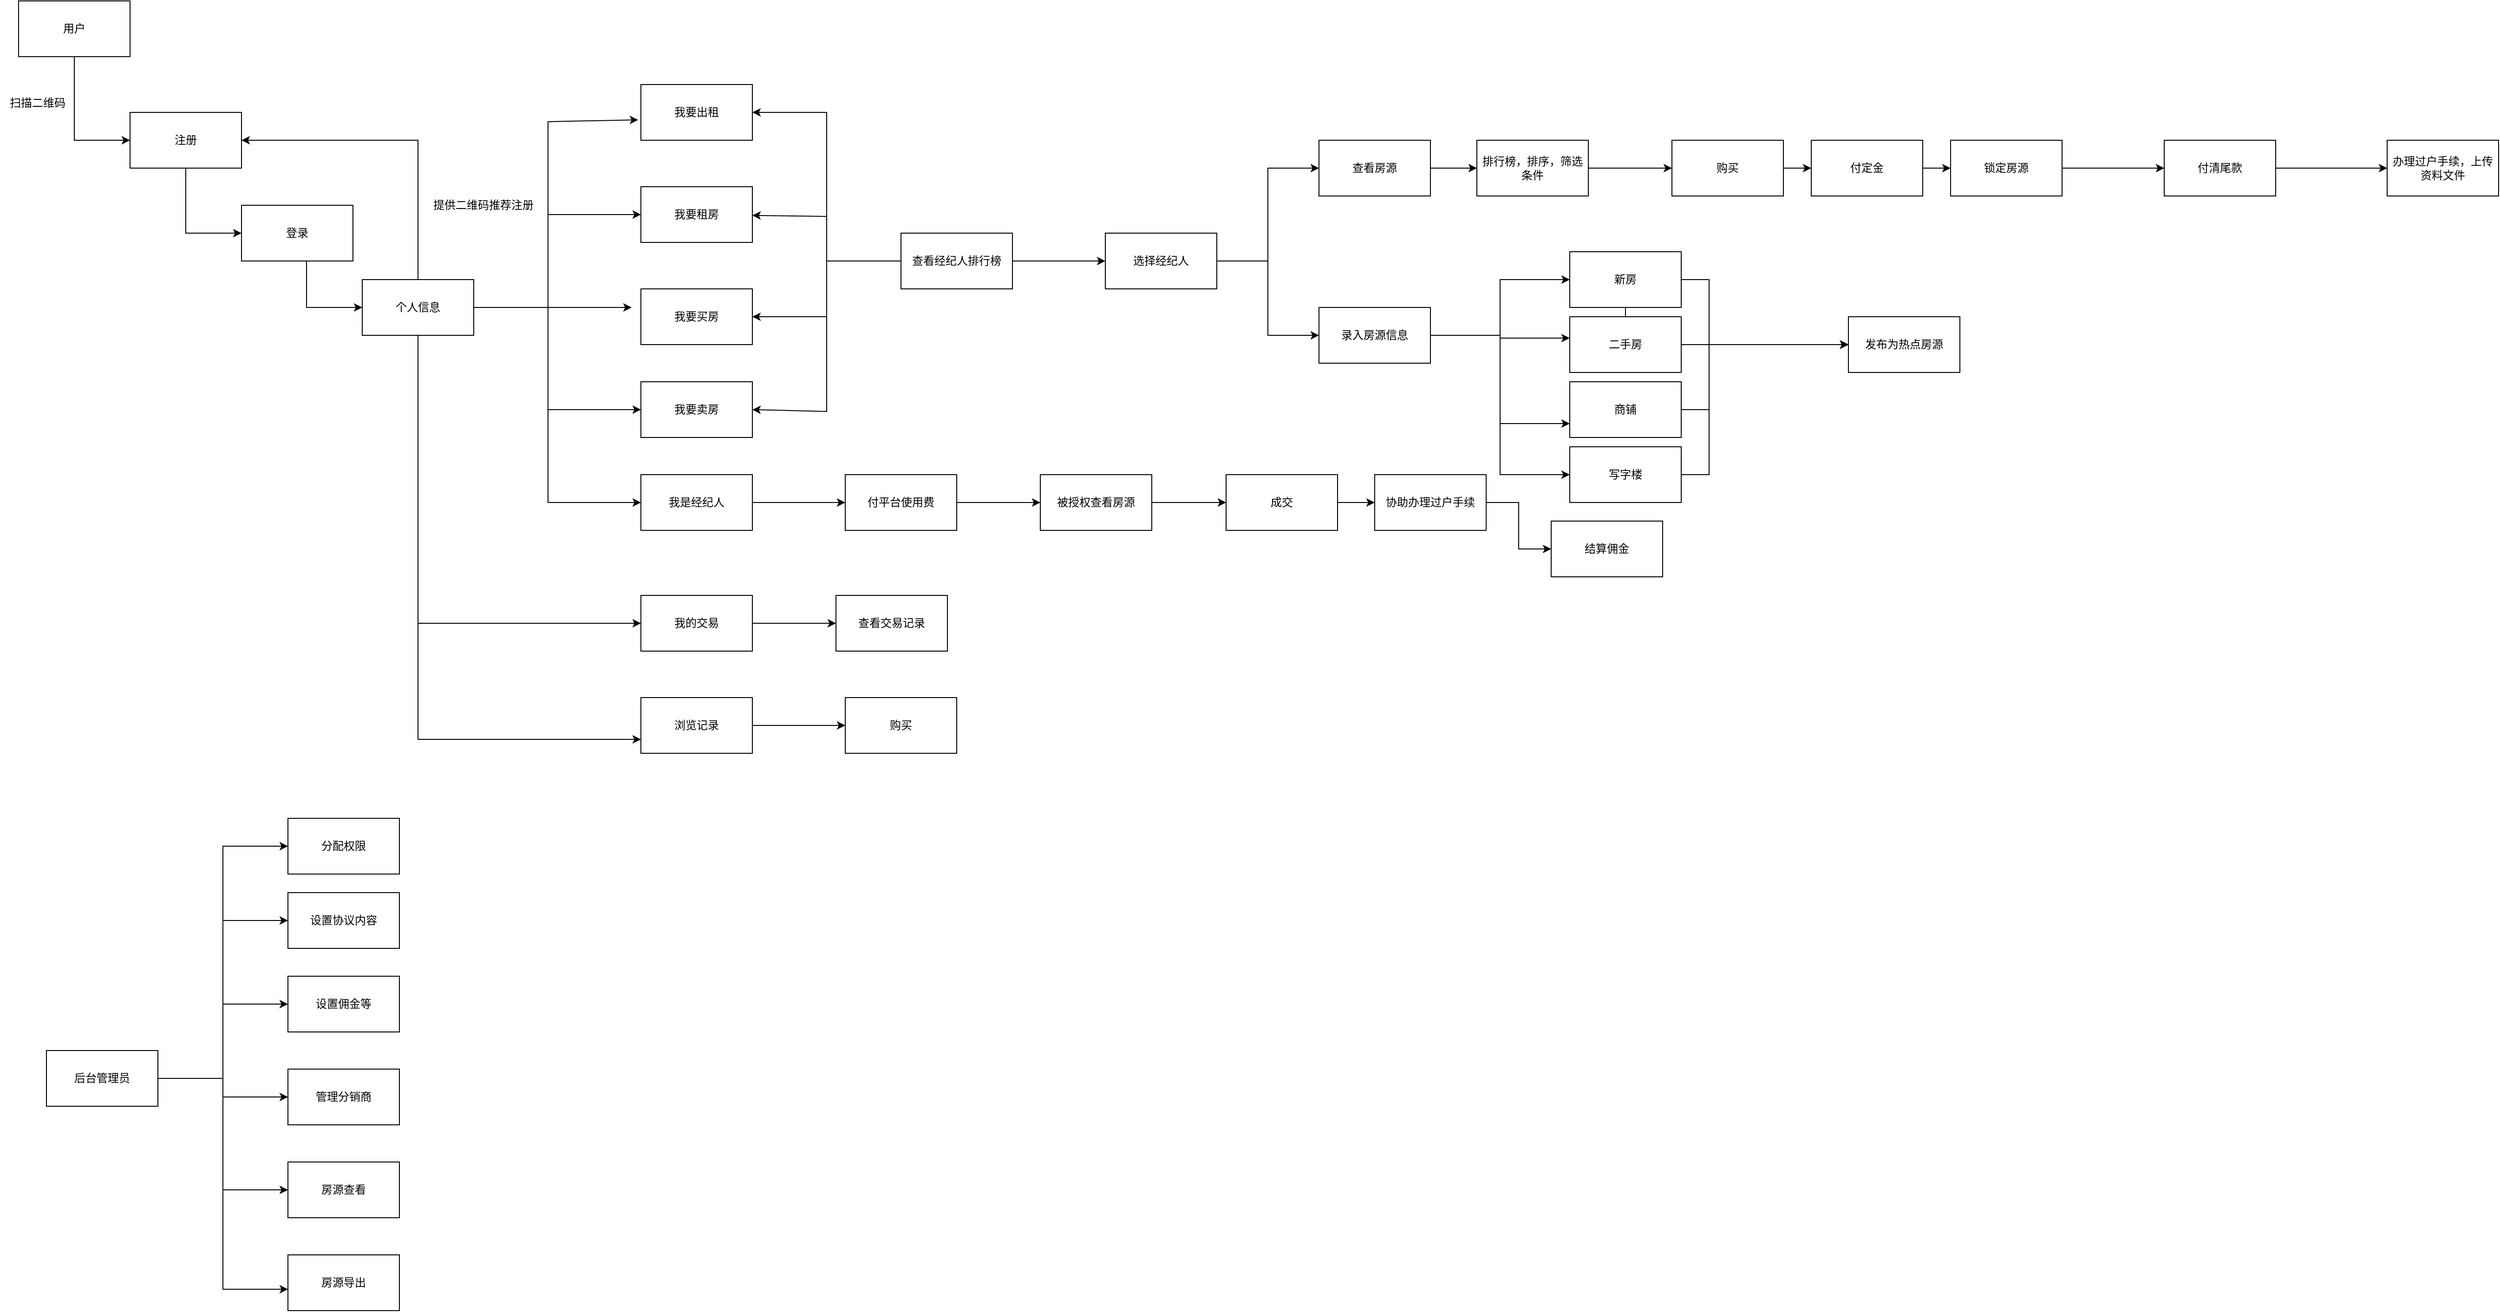 <mxfile version="18.0.7" type="github"><diagram name="Page-1" id="42789a77-a242-8287-6e28-9cd8cfd52e62"><mxGraphModel dx="1422" dy="762" grid="1" gridSize="10" guides="1" tooltips="1" connect="1" arrows="1" fold="1" page="1" pageScale="1" pageWidth="1100" pageHeight="850" background="none" math="0" shadow="0"><root><mxCell id="0"/><mxCell id="1" parent="0"/><mxCell id="OH6LBm1f57ZeQkvGTJYs-1" value="用户" style="rounded=0;whiteSpace=wrap;html=1;" vertex="1" parent="1"><mxGeometry x="130" y="40" width="120" height="60" as="geometry"/></mxCell><mxCell id="OH6LBm1f57ZeQkvGTJYs-2" value="注册" style="rounded=0;whiteSpace=wrap;html=1;" vertex="1" parent="1"><mxGeometry x="250" y="160" width="120" height="60" as="geometry"/></mxCell><mxCell id="OH6LBm1f57ZeQkvGTJYs-3" value="登录" style="rounded=0;whiteSpace=wrap;html=1;" vertex="1" parent="1"><mxGeometry x="370" y="260" width="120" height="60" as="geometry"/></mxCell><mxCell id="OH6LBm1f57ZeQkvGTJYs-4" value="" style="endArrow=classic;html=1;rounded=0;entryX=0;entryY=0.5;entryDx=0;entryDy=0;" edge="1" parent="1" source="OH6LBm1f57ZeQkvGTJYs-1" target="OH6LBm1f57ZeQkvGTJYs-2"><mxGeometry width="50" height="50" relative="1" as="geometry"><mxPoint x="520" y="420" as="sourcePoint"/><mxPoint x="570" y="370" as="targetPoint"/><Array as="points"><mxPoint x="190" y="190"/></Array></mxGeometry></mxCell><mxCell id="OH6LBm1f57ZeQkvGTJYs-5" value="扫描二维码" style="text;html=1;align=center;verticalAlign=middle;resizable=0;points=[];autosize=1;strokeColor=none;fillColor=none;" vertex="1" parent="1"><mxGeometry x="110" y="140" width="80" height="20" as="geometry"/></mxCell><mxCell id="OH6LBm1f57ZeQkvGTJYs-6" value="" style="endArrow=classic;html=1;rounded=0;entryX=0;entryY=0.5;entryDx=0;entryDy=0;" edge="1" parent="1" target="OH6LBm1f57ZeQkvGTJYs-3"><mxGeometry width="50" height="50" relative="1" as="geometry"><mxPoint x="310" y="220" as="sourcePoint"/><mxPoint x="370" y="310" as="targetPoint"/><Array as="points"><mxPoint x="310" y="290"/></Array></mxGeometry></mxCell><mxCell id="OH6LBm1f57ZeQkvGTJYs-7" value="" style="endArrow=classic;html=1;rounded=0;exitX=0.5;exitY=0;exitDx=0;exitDy=0;entryX=1;entryY=0.5;entryDx=0;entryDy=0;" edge="1" parent="1" source="OH6LBm1f57ZeQkvGTJYs-9" target="OH6LBm1f57ZeQkvGTJYs-2"><mxGeometry width="50" height="50" relative="1" as="geometry"><mxPoint x="520" y="420" as="sourcePoint"/><mxPoint x="570" y="370" as="targetPoint"/><Array as="points"><mxPoint x="560" y="190"/><mxPoint x="430" y="190"/></Array></mxGeometry></mxCell><mxCell id="OH6LBm1f57ZeQkvGTJYs-8" value="提供二维码推荐注册" style="text;html=1;align=center;verticalAlign=middle;resizable=0;points=[];autosize=1;strokeColor=none;fillColor=none;" vertex="1" parent="1"><mxGeometry x="570" y="250" width="120" height="20" as="geometry"/></mxCell><mxCell id="OH6LBm1f57ZeQkvGTJYs-70" style="edgeStyle=orthogonalEdgeStyle;rounded=0;orthogonalLoop=1;jettySize=auto;html=1;entryX=0;entryY=0.5;entryDx=0;entryDy=0;" edge="1" parent="1" source="OH6LBm1f57ZeQkvGTJYs-9" target="OH6LBm1f57ZeQkvGTJYs-69"><mxGeometry relative="1" as="geometry"><Array as="points"><mxPoint x="560" y="710"/></Array></mxGeometry></mxCell><mxCell id="OH6LBm1f57ZeQkvGTJYs-73" style="edgeStyle=orthogonalEdgeStyle;rounded=0;orthogonalLoop=1;jettySize=auto;html=1;entryX=0;entryY=0.75;entryDx=0;entryDy=0;" edge="1" parent="1" source="OH6LBm1f57ZeQkvGTJYs-9" target="OH6LBm1f57ZeQkvGTJYs-72"><mxGeometry relative="1" as="geometry"><Array as="points"><mxPoint x="560" y="835"/></Array></mxGeometry></mxCell><mxCell id="OH6LBm1f57ZeQkvGTJYs-9" value="个人信息" style="rounded=0;whiteSpace=wrap;html=1;" vertex="1" parent="1"><mxGeometry x="500" y="340" width="120" height="60" as="geometry"/></mxCell><mxCell id="OH6LBm1f57ZeQkvGTJYs-10" value="" style="endArrow=classic;html=1;rounded=0;entryX=0;entryY=0.5;entryDx=0;entryDy=0;" edge="1" parent="1" target="OH6LBm1f57ZeQkvGTJYs-9"><mxGeometry width="50" height="50" relative="1" as="geometry"><mxPoint x="440" y="320" as="sourcePoint"/><mxPoint x="500" y="390" as="targetPoint"/><Array as="points"><mxPoint x="440" y="370"/><mxPoint x="470" y="370"/></Array></mxGeometry></mxCell><mxCell id="OH6LBm1f57ZeQkvGTJYs-11" value="我要出租" style="rounded=0;whiteSpace=wrap;html=1;" vertex="1" parent="1"><mxGeometry x="800" y="130" width="120" height="60" as="geometry"/></mxCell><mxCell id="OH6LBm1f57ZeQkvGTJYs-12" value="我要租房" style="rounded=0;whiteSpace=wrap;html=1;" vertex="1" parent="1"><mxGeometry x="800" y="240" width="120" height="60" as="geometry"/></mxCell><mxCell id="OH6LBm1f57ZeQkvGTJYs-13" value="我要买房" style="rounded=0;whiteSpace=wrap;html=1;" vertex="1" parent="1"><mxGeometry x="800" y="350" width="120" height="60" as="geometry"/></mxCell><mxCell id="OH6LBm1f57ZeQkvGTJYs-14" value="我要卖房" style="rounded=0;whiteSpace=wrap;html=1;" vertex="1" parent="1"><mxGeometry x="800" y="450" width="120" height="60" as="geometry"/></mxCell><mxCell id="OH6LBm1f57ZeQkvGTJYs-61" style="edgeStyle=orthogonalEdgeStyle;rounded=0;orthogonalLoop=1;jettySize=auto;html=1;entryX=0;entryY=0.5;entryDx=0;entryDy=0;" edge="1" parent="1" source="OH6LBm1f57ZeQkvGTJYs-15" target="OH6LBm1f57ZeQkvGTJYs-59"><mxGeometry relative="1" as="geometry"><mxPoint x="1010" y="580" as="targetPoint"/></mxGeometry></mxCell><mxCell id="OH6LBm1f57ZeQkvGTJYs-15" value="我是经纪人" style="rounded=0;whiteSpace=wrap;html=1;" vertex="1" parent="1"><mxGeometry x="800" y="550" width="120" height="60" as="geometry"/></mxCell><mxCell id="OH6LBm1f57ZeQkvGTJYs-16" value="" style="endArrow=classic;html=1;rounded=0;exitX=1;exitY=0.5;exitDx=0;exitDy=0;" edge="1" parent="1" source="OH6LBm1f57ZeQkvGTJYs-9"><mxGeometry width="50" height="50" relative="1" as="geometry"><mxPoint x="630" y="400" as="sourcePoint"/><mxPoint x="790" y="370" as="targetPoint"/><Array as="points"/></mxGeometry></mxCell><mxCell id="OH6LBm1f57ZeQkvGTJYs-17" value="" style="endArrow=classic;html=1;rounded=0;entryX=-0.025;entryY=0.633;entryDx=0;entryDy=0;entryPerimeter=0;" edge="1" parent="1" target="OH6LBm1f57ZeQkvGTJYs-11"><mxGeometry width="50" height="50" relative="1" as="geometry"><mxPoint x="700" y="370" as="sourcePoint"/><mxPoint x="800" y="380" as="targetPoint"/><Array as="points"><mxPoint x="700" y="170"/></Array></mxGeometry></mxCell><mxCell id="OH6LBm1f57ZeQkvGTJYs-18" value="" style="endArrow=classic;html=1;rounded=0;entryX=0;entryY=0.5;entryDx=0;entryDy=0;" edge="1" parent="1" target="OH6LBm1f57ZeQkvGTJYs-12"><mxGeometry width="50" height="50" relative="1" as="geometry"><mxPoint x="700" y="360" as="sourcePoint"/><mxPoint x="807" y="177.98" as="targetPoint"/><Array as="points"><mxPoint x="700" y="270"/></Array></mxGeometry></mxCell><mxCell id="OH6LBm1f57ZeQkvGTJYs-19" value="" style="endArrow=classic;html=1;rounded=0;entryX=0;entryY=0.5;entryDx=0;entryDy=0;" edge="1" parent="1" target="OH6LBm1f57ZeQkvGTJYs-15"><mxGeometry width="50" height="50" relative="1" as="geometry"><mxPoint x="700" y="370" as="sourcePoint"/><mxPoint x="807" y="177.98" as="targetPoint"/><Array as="points"><mxPoint x="700" y="580"/></Array></mxGeometry></mxCell><mxCell id="OH6LBm1f57ZeQkvGTJYs-20" value="" style="endArrow=classic;html=1;rounded=0;entryX=0;entryY=0.5;entryDx=0;entryDy=0;" edge="1" parent="1" target="OH6LBm1f57ZeQkvGTJYs-14"><mxGeometry width="50" height="50" relative="1" as="geometry"><mxPoint x="700" y="370" as="sourcePoint"/><mxPoint x="810" y="280" as="targetPoint"/><Array as="points"><mxPoint x="700" y="480"/></Array></mxGeometry></mxCell><mxCell id="OH6LBm1f57ZeQkvGTJYs-28" style="edgeStyle=orthogonalEdgeStyle;rounded=0;orthogonalLoop=1;jettySize=auto;html=1;entryX=0;entryY=0.5;entryDx=0;entryDy=0;" edge="1" parent="1" source="OH6LBm1f57ZeQkvGTJYs-21" target="OH6LBm1f57ZeQkvGTJYs-27"><mxGeometry relative="1" as="geometry"/></mxCell><mxCell id="OH6LBm1f57ZeQkvGTJYs-21" value="查看经纪人排行榜" style="rounded=0;whiteSpace=wrap;html=1;" vertex="1" parent="1"><mxGeometry x="1080" y="290" width="120" height="60" as="geometry"/></mxCell><mxCell id="OH6LBm1f57ZeQkvGTJYs-23" value="" style="endArrow=classic;html=1;rounded=0;exitX=0;exitY=0.5;exitDx=0;exitDy=0;entryX=1;entryY=0.5;entryDx=0;entryDy=0;" edge="1" parent="1" source="OH6LBm1f57ZeQkvGTJYs-21" target="OH6LBm1f57ZeQkvGTJYs-13"><mxGeometry width="50" height="50" relative="1" as="geometry"><mxPoint x="920" y="372.02" as="sourcePoint"/><mxPoint x="930" y="390" as="targetPoint"/><Array as="points"><mxPoint x="1000" y="320"/><mxPoint x="1000" y="380"/></Array></mxGeometry></mxCell><mxCell id="OH6LBm1f57ZeQkvGTJYs-24" value="" style="endArrow=classic;html=1;rounded=0;entryX=1;entryY=0.5;entryDx=0;entryDy=0;" edge="1" parent="1" target="OH6LBm1f57ZeQkvGTJYs-11"><mxGeometry width="50" height="50" relative="1" as="geometry"><mxPoint x="1000" y="372.02" as="sourcePoint"/><mxPoint x="1097" y="170.0" as="targetPoint"/><Array as="points"><mxPoint x="1000" y="160"/></Array></mxGeometry></mxCell><mxCell id="OH6LBm1f57ZeQkvGTJYs-25" value="" style="endArrow=classic;html=1;rounded=0;" edge="1" parent="1" target="OH6LBm1f57ZeQkvGTJYs-12"><mxGeometry width="50" height="50" relative="1" as="geometry"><mxPoint x="1000" y="362.02" as="sourcePoint"/><mxPoint x="1100" y="272.02" as="targetPoint"/><Array as="points"><mxPoint x="1000" y="272.02"/></Array></mxGeometry></mxCell><mxCell id="OH6LBm1f57ZeQkvGTJYs-26" value="" style="endArrow=classic;html=1;rounded=0;entryX=1;entryY=0.5;entryDx=0;entryDy=0;" edge="1" parent="1" target="OH6LBm1f57ZeQkvGTJYs-14"><mxGeometry width="50" height="50" relative="1" as="geometry"><mxPoint x="1000" y="372.02" as="sourcePoint"/><mxPoint x="1100" y="482.02" as="targetPoint"/><Array as="points"><mxPoint x="1000" y="482.02"/></Array></mxGeometry></mxCell><mxCell id="OH6LBm1f57ZeQkvGTJYs-31" style="edgeStyle=orthogonalEdgeStyle;rounded=0;orthogonalLoop=1;jettySize=auto;html=1;entryX=0;entryY=0.5;entryDx=0;entryDy=0;" edge="1" parent="1" source="OH6LBm1f57ZeQkvGTJYs-27" target="OH6LBm1f57ZeQkvGTJYs-30"><mxGeometry relative="1" as="geometry"/></mxCell><mxCell id="OH6LBm1f57ZeQkvGTJYs-32" style="edgeStyle=orthogonalEdgeStyle;rounded=0;orthogonalLoop=1;jettySize=auto;html=1;entryX=0;entryY=0.5;entryDx=0;entryDy=0;" edge="1" parent="1" source="OH6LBm1f57ZeQkvGTJYs-27" target="OH6LBm1f57ZeQkvGTJYs-29"><mxGeometry relative="1" as="geometry"/></mxCell><mxCell id="OH6LBm1f57ZeQkvGTJYs-27" value="选择经纪人" style="rounded=0;whiteSpace=wrap;html=1;" vertex="1" parent="1"><mxGeometry x="1300" y="290" width="120" height="60" as="geometry"/></mxCell><mxCell id="OH6LBm1f57ZeQkvGTJYs-34" style="edgeStyle=orthogonalEdgeStyle;rounded=0;orthogonalLoop=1;jettySize=auto;html=1;entryX=0;entryY=0.5;entryDx=0;entryDy=0;" edge="1" parent="1" source="OH6LBm1f57ZeQkvGTJYs-57" target="OH6LBm1f57ZeQkvGTJYs-33"><mxGeometry relative="1" as="geometry"><mxPoint x="1890" y="220" as="sourcePoint"/></mxGeometry></mxCell><mxCell id="OH6LBm1f57ZeQkvGTJYs-58" style="edgeStyle=orthogonalEdgeStyle;rounded=0;orthogonalLoop=1;jettySize=auto;html=1;entryX=0;entryY=0.5;entryDx=0;entryDy=0;" edge="1" parent="1" source="OH6LBm1f57ZeQkvGTJYs-29" target="OH6LBm1f57ZeQkvGTJYs-57"><mxGeometry relative="1" as="geometry"/></mxCell><mxCell id="OH6LBm1f57ZeQkvGTJYs-29" value="查看房源" style="rounded=0;whiteSpace=wrap;html=1;" vertex="1" parent="1"><mxGeometry x="1530" y="190" width="120" height="60" as="geometry"/></mxCell><mxCell id="OH6LBm1f57ZeQkvGTJYs-44" style="edgeStyle=orthogonalEdgeStyle;rounded=0;orthogonalLoop=1;jettySize=auto;html=1;entryX=0;entryY=0.383;entryDx=0;entryDy=0;entryPerimeter=0;" edge="1" parent="1" source="OH6LBm1f57ZeQkvGTJYs-30" target="OH6LBm1f57ZeQkvGTJYs-46"><mxGeometry relative="1" as="geometry"><mxPoint x="1750" y="400" as="targetPoint"/></mxGeometry></mxCell><mxCell id="OH6LBm1f57ZeQkvGTJYs-49" style="edgeStyle=orthogonalEdgeStyle;rounded=0;orthogonalLoop=1;jettySize=auto;html=1;entryX=0;entryY=0.5;entryDx=0;entryDy=0;" edge="1" parent="1" source="OH6LBm1f57ZeQkvGTJYs-30" target="OH6LBm1f57ZeQkvGTJYs-45"><mxGeometry relative="1" as="geometry"/></mxCell><mxCell id="OH6LBm1f57ZeQkvGTJYs-50" style="edgeStyle=orthogonalEdgeStyle;rounded=0;orthogonalLoop=1;jettySize=auto;html=1;entryX=0;entryY=0.75;entryDx=0;entryDy=0;" edge="1" parent="1" source="OH6LBm1f57ZeQkvGTJYs-30" target="OH6LBm1f57ZeQkvGTJYs-47"><mxGeometry relative="1" as="geometry"/></mxCell><mxCell id="OH6LBm1f57ZeQkvGTJYs-51" style="edgeStyle=orthogonalEdgeStyle;rounded=0;orthogonalLoop=1;jettySize=auto;html=1;entryX=0;entryY=0.5;entryDx=0;entryDy=0;" edge="1" parent="1" source="OH6LBm1f57ZeQkvGTJYs-30" target="OH6LBm1f57ZeQkvGTJYs-48"><mxGeometry relative="1" as="geometry"/></mxCell><mxCell id="OH6LBm1f57ZeQkvGTJYs-30" value="录入房源信息" style="rounded=0;whiteSpace=wrap;html=1;" vertex="1" parent="1"><mxGeometry x="1530" y="370" width="120" height="60" as="geometry"/></mxCell><mxCell id="OH6LBm1f57ZeQkvGTJYs-36" style="edgeStyle=orthogonalEdgeStyle;rounded=0;orthogonalLoop=1;jettySize=auto;html=1;entryX=0;entryY=0.5;entryDx=0;entryDy=0;" edge="1" parent="1" source="OH6LBm1f57ZeQkvGTJYs-33" target="OH6LBm1f57ZeQkvGTJYs-35"><mxGeometry relative="1" as="geometry"/></mxCell><mxCell id="OH6LBm1f57ZeQkvGTJYs-33" value="购买" style="rounded=0;whiteSpace=wrap;html=1;" vertex="1" parent="1"><mxGeometry x="1910" y="190" width="120" height="60" as="geometry"/></mxCell><mxCell id="OH6LBm1f57ZeQkvGTJYs-39" style="edgeStyle=orthogonalEdgeStyle;rounded=0;orthogonalLoop=1;jettySize=auto;html=1;entryX=0;entryY=0.5;entryDx=0;entryDy=0;" edge="1" parent="1" source="OH6LBm1f57ZeQkvGTJYs-35" target="OH6LBm1f57ZeQkvGTJYs-37"><mxGeometry relative="1" as="geometry"/></mxCell><mxCell id="OH6LBm1f57ZeQkvGTJYs-35" value="付定金" style="rounded=0;whiteSpace=wrap;html=1;" vertex="1" parent="1"><mxGeometry x="2060" y="190" width="120" height="60" as="geometry"/></mxCell><mxCell id="OH6LBm1f57ZeQkvGTJYs-42" style="edgeStyle=orthogonalEdgeStyle;rounded=0;orthogonalLoop=1;jettySize=auto;html=1;entryX=0;entryY=0.5;entryDx=0;entryDy=0;" edge="1" parent="1" source="OH6LBm1f57ZeQkvGTJYs-37" target="OH6LBm1f57ZeQkvGTJYs-40"><mxGeometry relative="1" as="geometry"/></mxCell><mxCell id="OH6LBm1f57ZeQkvGTJYs-37" value="锁定房源" style="rounded=0;whiteSpace=wrap;html=1;" vertex="1" parent="1"><mxGeometry x="2210" y="190" width="120" height="60" as="geometry"/></mxCell><mxCell id="OH6LBm1f57ZeQkvGTJYs-38" value="发布为热点房源" style="rounded=0;whiteSpace=wrap;html=1;" vertex="1" parent="1"><mxGeometry x="2100" y="380" width="120" height="60" as="geometry"/></mxCell><mxCell id="OH6LBm1f57ZeQkvGTJYs-43" style="edgeStyle=orthogonalEdgeStyle;rounded=0;orthogonalLoop=1;jettySize=auto;html=1;entryX=0;entryY=0.5;entryDx=0;entryDy=0;" edge="1" parent="1" source="OH6LBm1f57ZeQkvGTJYs-40" target="OH6LBm1f57ZeQkvGTJYs-41"><mxGeometry relative="1" as="geometry"/></mxCell><mxCell id="OH6LBm1f57ZeQkvGTJYs-40" value="付清尾款" style="rounded=0;whiteSpace=wrap;html=1;" vertex="1" parent="1"><mxGeometry x="2440" y="190" width="120" height="60" as="geometry"/></mxCell><mxCell id="OH6LBm1f57ZeQkvGTJYs-41" value="办理过户手续，上传资料文件" style="rounded=0;whiteSpace=wrap;html=1;" vertex="1" parent="1"><mxGeometry x="2680" y="190" width="120" height="60" as="geometry"/></mxCell><mxCell id="OH6LBm1f57ZeQkvGTJYs-52" style="edgeStyle=orthogonalEdgeStyle;rounded=0;orthogonalLoop=1;jettySize=auto;html=1;" edge="1" parent="1" source="OH6LBm1f57ZeQkvGTJYs-45" target="OH6LBm1f57ZeQkvGTJYs-38"><mxGeometry relative="1" as="geometry"><Array as="points"><mxPoint x="1860" y="410"/></Array></mxGeometry></mxCell><mxCell id="OH6LBm1f57ZeQkvGTJYs-56" style="edgeStyle=orthogonalEdgeStyle;rounded=0;orthogonalLoop=1;jettySize=auto;html=1;entryX=0;entryY=0.5;entryDx=0;entryDy=0;" edge="1" parent="1" source="OH6LBm1f57ZeQkvGTJYs-45" target="OH6LBm1f57ZeQkvGTJYs-38"><mxGeometry relative="1" as="geometry"><Array as="points"><mxPoint x="1950" y="340"/><mxPoint x="1950" y="410"/></Array></mxGeometry></mxCell><mxCell id="OH6LBm1f57ZeQkvGTJYs-45" value="新房" style="rounded=0;whiteSpace=wrap;html=1;" vertex="1" parent="1"><mxGeometry x="1800" y="310" width="120" height="60" as="geometry"/></mxCell><mxCell id="OH6LBm1f57ZeQkvGTJYs-53" style="edgeStyle=orthogonalEdgeStyle;rounded=0;orthogonalLoop=1;jettySize=auto;html=1;" edge="1" parent="1" source="OH6LBm1f57ZeQkvGTJYs-46"><mxGeometry relative="1" as="geometry"><mxPoint x="2100" y="410" as="targetPoint"/><Array as="points"><mxPoint x="2080" y="410"/></Array></mxGeometry></mxCell><mxCell id="OH6LBm1f57ZeQkvGTJYs-46" value="二手房" style="rounded=0;whiteSpace=wrap;html=1;" vertex="1" parent="1"><mxGeometry x="1800" y="380" width="120" height="60" as="geometry"/></mxCell><mxCell id="OH6LBm1f57ZeQkvGTJYs-54" style="edgeStyle=orthogonalEdgeStyle;rounded=0;orthogonalLoop=1;jettySize=auto;html=1;" edge="1" parent="1" source="OH6LBm1f57ZeQkvGTJYs-47"><mxGeometry relative="1" as="geometry"><mxPoint x="2100" y="410" as="targetPoint"/><Array as="points"><mxPoint x="1950" y="480"/><mxPoint x="1950" y="410"/></Array></mxGeometry></mxCell><mxCell id="OH6LBm1f57ZeQkvGTJYs-47" value="商铺" style="rounded=0;whiteSpace=wrap;html=1;" vertex="1" parent="1"><mxGeometry x="1800" y="450" width="120" height="60" as="geometry"/></mxCell><mxCell id="OH6LBm1f57ZeQkvGTJYs-55" style="edgeStyle=orthogonalEdgeStyle;rounded=0;orthogonalLoop=1;jettySize=auto;html=1;" edge="1" parent="1" source="OH6LBm1f57ZeQkvGTJYs-48"><mxGeometry relative="1" as="geometry"><mxPoint x="2100" y="410" as="targetPoint"/><Array as="points"><mxPoint x="1950" y="550"/><mxPoint x="1950" y="410"/></Array></mxGeometry></mxCell><mxCell id="OH6LBm1f57ZeQkvGTJYs-48" value="写字楼" style="rounded=0;whiteSpace=wrap;html=1;" vertex="1" parent="1"><mxGeometry x="1800" y="520" width="120" height="60" as="geometry"/></mxCell><mxCell id="OH6LBm1f57ZeQkvGTJYs-57" value="排行榜，排序，筛选条件" style="rounded=0;whiteSpace=wrap;html=1;" vertex="1" parent="1"><mxGeometry x="1700" y="190" width="120" height="60" as="geometry"/></mxCell><mxCell id="OH6LBm1f57ZeQkvGTJYs-62" style="edgeStyle=orthogonalEdgeStyle;rounded=0;orthogonalLoop=1;jettySize=auto;html=1;entryX=0;entryY=0.5;entryDx=0;entryDy=0;" edge="1" parent="1" source="OH6LBm1f57ZeQkvGTJYs-59" target="OH6LBm1f57ZeQkvGTJYs-60"><mxGeometry relative="1" as="geometry"/></mxCell><mxCell id="OH6LBm1f57ZeQkvGTJYs-59" value="付平台使用费" style="rounded=0;whiteSpace=wrap;html=1;" vertex="1" parent="1"><mxGeometry x="1020" y="550" width="120" height="60" as="geometry"/></mxCell><mxCell id="OH6LBm1f57ZeQkvGTJYs-63" style="edgeStyle=orthogonalEdgeStyle;rounded=0;orthogonalLoop=1;jettySize=auto;html=1;" edge="1" parent="1" source="OH6LBm1f57ZeQkvGTJYs-60"><mxGeometry relative="1" as="geometry"><mxPoint x="1430" y="580" as="targetPoint"/></mxGeometry></mxCell><mxCell id="OH6LBm1f57ZeQkvGTJYs-60" value="被授权查看房源" style="rounded=0;whiteSpace=wrap;html=1;" vertex="1" parent="1"><mxGeometry x="1230" y="550" width="120" height="60" as="geometry"/></mxCell><mxCell id="OH6LBm1f57ZeQkvGTJYs-66" style="edgeStyle=orthogonalEdgeStyle;rounded=0;orthogonalLoop=1;jettySize=auto;html=1;entryX=0;entryY=0.5;entryDx=0;entryDy=0;" edge="1" parent="1" source="OH6LBm1f57ZeQkvGTJYs-64" target="OH6LBm1f57ZeQkvGTJYs-65"><mxGeometry relative="1" as="geometry"/></mxCell><mxCell id="OH6LBm1f57ZeQkvGTJYs-64" value="成交" style="rounded=0;whiteSpace=wrap;html=1;" vertex="1" parent="1"><mxGeometry x="1430" y="550" width="120" height="60" as="geometry"/></mxCell><mxCell id="OH6LBm1f57ZeQkvGTJYs-68" style="edgeStyle=orthogonalEdgeStyle;rounded=0;orthogonalLoop=1;jettySize=auto;html=1;entryX=0;entryY=0.5;entryDx=0;entryDy=0;" edge="1" parent="1" source="OH6LBm1f57ZeQkvGTJYs-65" target="OH6LBm1f57ZeQkvGTJYs-67"><mxGeometry relative="1" as="geometry"/></mxCell><mxCell id="OH6LBm1f57ZeQkvGTJYs-65" value="协助办理过户手续" style="rounded=0;whiteSpace=wrap;html=1;" vertex="1" parent="1"><mxGeometry x="1590" y="550" width="120" height="60" as="geometry"/></mxCell><mxCell id="OH6LBm1f57ZeQkvGTJYs-67" value="结算佣金" style="rounded=0;whiteSpace=wrap;html=1;" vertex="1" parent="1"><mxGeometry x="1780" y="600" width="120" height="60" as="geometry"/></mxCell><mxCell id="OH6LBm1f57ZeQkvGTJYs-75" style="edgeStyle=orthogonalEdgeStyle;rounded=0;orthogonalLoop=1;jettySize=auto;html=1;" edge="1" parent="1" source="OH6LBm1f57ZeQkvGTJYs-69"><mxGeometry relative="1" as="geometry"><mxPoint x="1010" y="710" as="targetPoint"/></mxGeometry></mxCell><mxCell id="OH6LBm1f57ZeQkvGTJYs-69" value="我的交易" style="rounded=0;whiteSpace=wrap;html=1;" vertex="1" parent="1"><mxGeometry x="800" y="680" width="120" height="60" as="geometry"/></mxCell><mxCell id="OH6LBm1f57ZeQkvGTJYs-71" value="查看交易记录" style="rounded=0;whiteSpace=wrap;html=1;" vertex="1" parent="1"><mxGeometry x="1010" y="680" width="120" height="60" as="geometry"/></mxCell><mxCell id="OH6LBm1f57ZeQkvGTJYs-76" style="edgeStyle=orthogonalEdgeStyle;rounded=0;orthogonalLoop=1;jettySize=auto;html=1;" edge="1" parent="1" source="OH6LBm1f57ZeQkvGTJYs-72" target="OH6LBm1f57ZeQkvGTJYs-74"><mxGeometry relative="1" as="geometry"/></mxCell><mxCell id="OH6LBm1f57ZeQkvGTJYs-72" value="浏览记录" style="rounded=0;whiteSpace=wrap;html=1;" vertex="1" parent="1"><mxGeometry x="800" y="790" width="120" height="60" as="geometry"/></mxCell><mxCell id="OH6LBm1f57ZeQkvGTJYs-74" value="购买" style="rounded=0;whiteSpace=wrap;html=1;" vertex="1" parent="1"><mxGeometry x="1020" y="790" width="120" height="60" as="geometry"/></mxCell><mxCell id="OH6LBm1f57ZeQkvGTJYs-84" style="edgeStyle=orthogonalEdgeStyle;rounded=0;orthogonalLoop=1;jettySize=auto;html=1;entryX=0;entryY=0.5;entryDx=0;entryDy=0;" edge="1" parent="1" source="OH6LBm1f57ZeQkvGTJYs-77" target="OH6LBm1f57ZeQkvGTJYs-78"><mxGeometry relative="1" as="geometry"/></mxCell><mxCell id="OH6LBm1f57ZeQkvGTJYs-85" style="edgeStyle=orthogonalEdgeStyle;rounded=0;orthogonalLoop=1;jettySize=auto;html=1;entryX=0;entryY=0.5;entryDx=0;entryDy=0;" edge="1" parent="1" source="OH6LBm1f57ZeQkvGTJYs-77" target="OH6LBm1f57ZeQkvGTJYs-79"><mxGeometry relative="1" as="geometry"/></mxCell><mxCell id="OH6LBm1f57ZeQkvGTJYs-86" style="edgeStyle=orthogonalEdgeStyle;rounded=0;orthogonalLoop=1;jettySize=auto;html=1;entryX=0;entryY=0.5;entryDx=0;entryDy=0;" edge="1" parent="1" source="OH6LBm1f57ZeQkvGTJYs-77" target="OH6LBm1f57ZeQkvGTJYs-80"><mxGeometry relative="1" as="geometry"/></mxCell><mxCell id="OH6LBm1f57ZeQkvGTJYs-87" style="edgeStyle=orthogonalEdgeStyle;rounded=0;orthogonalLoop=1;jettySize=auto;html=1;entryX=0;entryY=0.5;entryDx=0;entryDy=0;" edge="1" parent="1" source="OH6LBm1f57ZeQkvGTJYs-77" target="OH6LBm1f57ZeQkvGTJYs-81"><mxGeometry relative="1" as="geometry"/></mxCell><mxCell id="OH6LBm1f57ZeQkvGTJYs-88" style="edgeStyle=orthogonalEdgeStyle;rounded=0;orthogonalLoop=1;jettySize=auto;html=1;entryX=0;entryY=0.5;entryDx=0;entryDy=0;" edge="1" parent="1" source="OH6LBm1f57ZeQkvGTJYs-77" target="OH6LBm1f57ZeQkvGTJYs-82"><mxGeometry relative="1" as="geometry"/></mxCell><mxCell id="OH6LBm1f57ZeQkvGTJYs-89" style="edgeStyle=orthogonalEdgeStyle;rounded=0;orthogonalLoop=1;jettySize=auto;html=1;entryX=0;entryY=0.617;entryDx=0;entryDy=0;entryPerimeter=0;" edge="1" parent="1" source="OH6LBm1f57ZeQkvGTJYs-77" target="OH6LBm1f57ZeQkvGTJYs-83"><mxGeometry relative="1" as="geometry"/></mxCell><mxCell id="OH6LBm1f57ZeQkvGTJYs-77" value="后台管理员" style="rounded=0;whiteSpace=wrap;html=1;" vertex="1" parent="1"><mxGeometry x="160" y="1170" width="120" height="60" as="geometry"/></mxCell><mxCell id="OH6LBm1f57ZeQkvGTJYs-78" value="分配权限" style="rounded=0;whiteSpace=wrap;html=1;" vertex="1" parent="1"><mxGeometry x="420" y="920" width="120" height="60" as="geometry"/></mxCell><mxCell id="OH6LBm1f57ZeQkvGTJYs-79" value="设置协议内容" style="rounded=0;whiteSpace=wrap;html=1;" vertex="1" parent="1"><mxGeometry x="420" y="1000" width="120" height="60" as="geometry"/></mxCell><mxCell id="OH6LBm1f57ZeQkvGTJYs-80" value="设置佣金等" style="rounded=0;whiteSpace=wrap;html=1;" vertex="1" parent="1"><mxGeometry x="420" y="1090" width="120" height="60" as="geometry"/></mxCell><mxCell id="OH6LBm1f57ZeQkvGTJYs-81" value="管理分销商" style="rounded=0;whiteSpace=wrap;html=1;" vertex="1" parent="1"><mxGeometry x="420" y="1190" width="120" height="60" as="geometry"/></mxCell><mxCell id="OH6LBm1f57ZeQkvGTJYs-82" value="房源查看" style="rounded=0;whiteSpace=wrap;html=1;" vertex="1" parent="1"><mxGeometry x="420" y="1290" width="120" height="60" as="geometry"/></mxCell><mxCell id="OH6LBm1f57ZeQkvGTJYs-83" value="房源导出" style="rounded=0;whiteSpace=wrap;html=1;" vertex="1" parent="1"><mxGeometry x="420" y="1390" width="120" height="60" as="geometry"/></mxCell></root></mxGraphModel></diagram></mxfile>